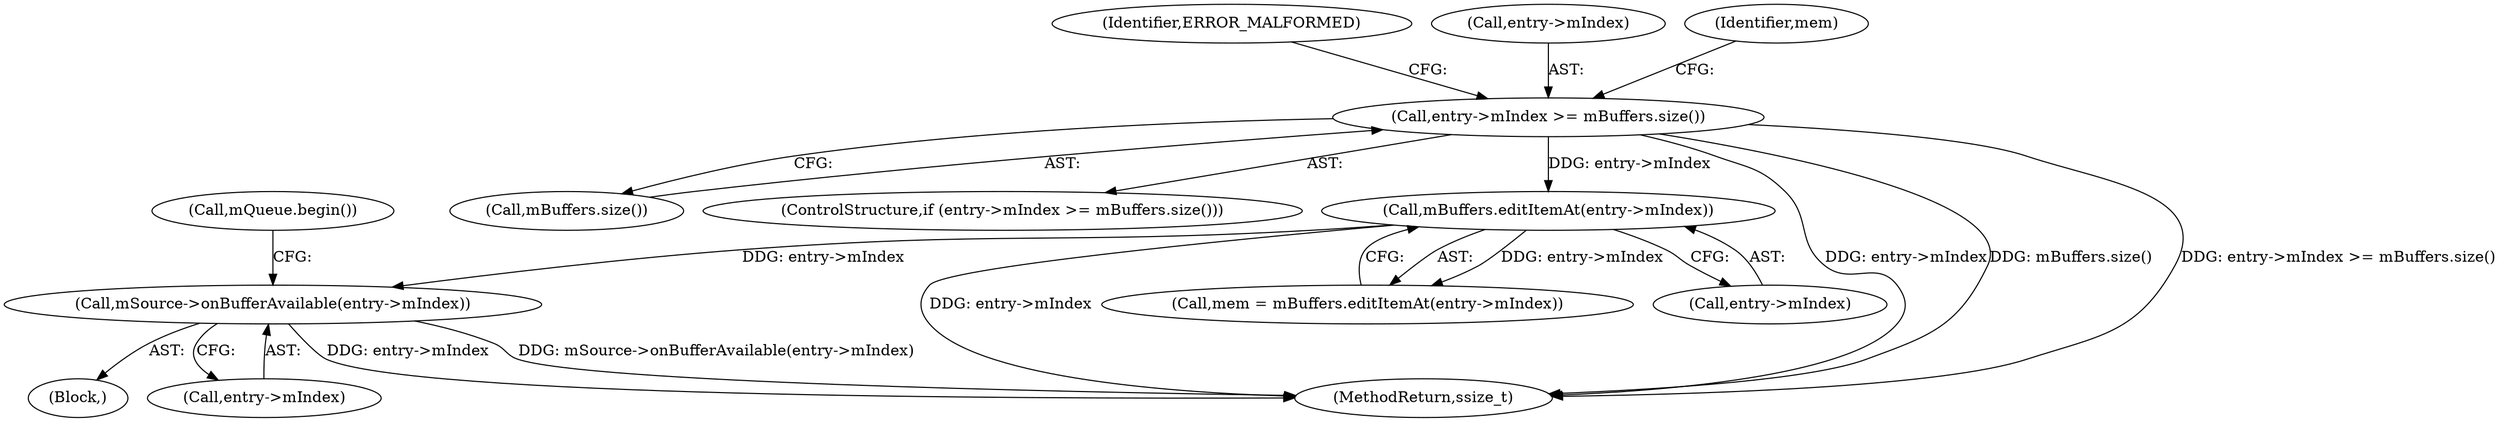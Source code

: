 digraph "0_Android_a2d1d85726aa2a3126e9c331a8e00a8c319c9e2b@pointer" {
"1000246" [label="(Call,mSource->onBufferAvailable(entry->mIndex))"];
"1000196" [label="(Call,mBuffers.editItemAt(entry->mIndex))"];
"1000185" [label="(Call,entry->mIndex >= mBuffers.size())"];
"1000245" [label="(Block,)"];
"1000197" [label="(Call,entry->mIndex)"];
"1000192" [label="(Identifier,ERROR_MALFORMED)"];
"1000196" [label="(Call,mBuffers.editItemAt(entry->mIndex))"];
"1000189" [label="(Call,mBuffers.size())"];
"1000251" [label="(Call,mQueue.begin())"];
"1000247" [label="(Call,entry->mIndex)"];
"1000184" [label="(ControlStructure,if (entry->mIndex >= mBuffers.size()))"];
"1000246" [label="(Call,mSource->onBufferAvailable(entry->mIndex))"];
"1000185" [label="(Call,entry->mIndex >= mBuffers.size())"];
"1000186" [label="(Call,entry->mIndex)"];
"1000257" [label="(MethodReturn,ssize_t)"];
"1000195" [label="(Identifier,mem)"];
"1000194" [label="(Call,mem = mBuffers.editItemAt(entry->mIndex))"];
"1000246" -> "1000245"  [label="AST: "];
"1000246" -> "1000247"  [label="CFG: "];
"1000247" -> "1000246"  [label="AST: "];
"1000251" -> "1000246"  [label="CFG: "];
"1000246" -> "1000257"  [label="DDG: mSource->onBufferAvailable(entry->mIndex)"];
"1000246" -> "1000257"  [label="DDG: entry->mIndex"];
"1000196" -> "1000246"  [label="DDG: entry->mIndex"];
"1000196" -> "1000194"  [label="AST: "];
"1000196" -> "1000197"  [label="CFG: "];
"1000197" -> "1000196"  [label="AST: "];
"1000194" -> "1000196"  [label="CFG: "];
"1000196" -> "1000257"  [label="DDG: entry->mIndex"];
"1000196" -> "1000194"  [label="DDG: entry->mIndex"];
"1000185" -> "1000196"  [label="DDG: entry->mIndex"];
"1000185" -> "1000184"  [label="AST: "];
"1000185" -> "1000189"  [label="CFG: "];
"1000186" -> "1000185"  [label="AST: "];
"1000189" -> "1000185"  [label="AST: "];
"1000192" -> "1000185"  [label="CFG: "];
"1000195" -> "1000185"  [label="CFG: "];
"1000185" -> "1000257"  [label="DDG: entry->mIndex >= mBuffers.size()"];
"1000185" -> "1000257"  [label="DDG: entry->mIndex"];
"1000185" -> "1000257"  [label="DDG: mBuffers.size()"];
}
